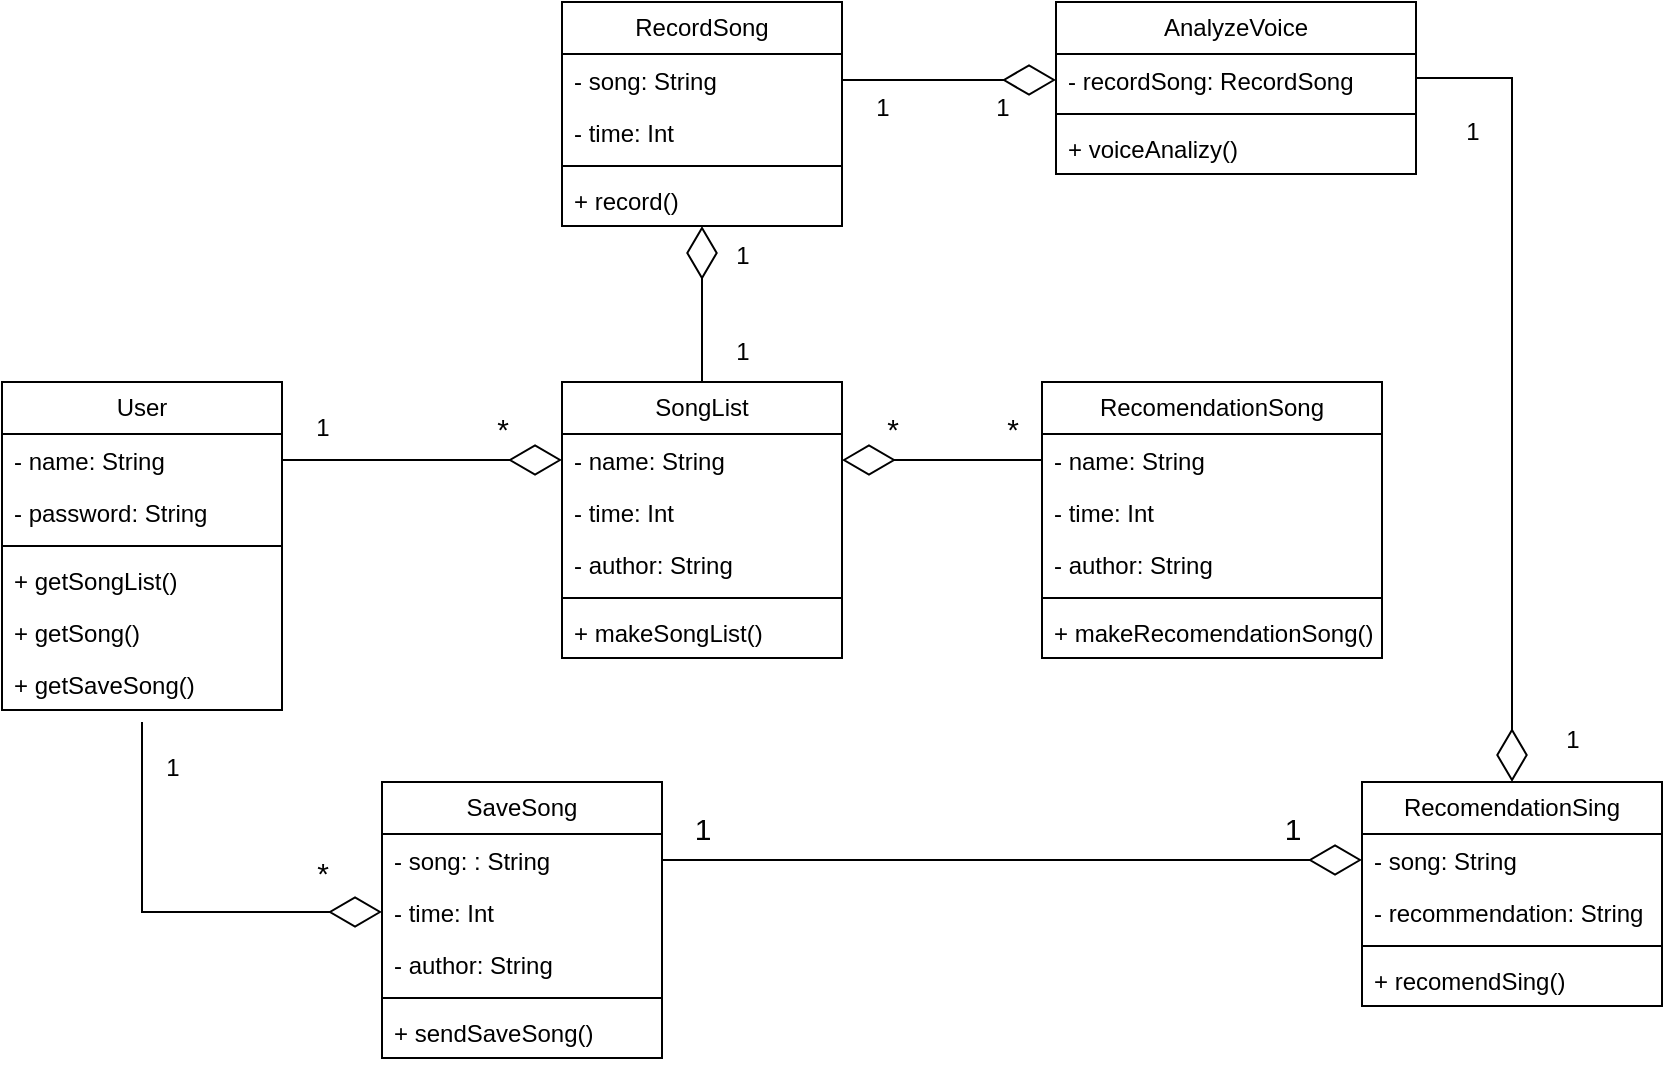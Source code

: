 <mxfile version="22.1.0" type="device">
  <diagram id="C5RBs43oDa-KdzZeNtuy" name="Page-1">
    <mxGraphModel dx="1434" dy="758" grid="1" gridSize="10" guides="1" tooltips="1" connect="1" arrows="1" fold="1" page="1" pageScale="1" pageWidth="827" pageHeight="1169" math="0" shadow="0">
      <root>
        <mxCell id="WIyWlLk6GJQsqaUBKTNV-0" />
        <mxCell id="WIyWlLk6GJQsqaUBKTNV-1" parent="WIyWlLk6GJQsqaUBKTNV-0" />
        <mxCell id="kTgmrr3Q-D8euTreQLD7-2" value="User" style="swimlane;fontStyle=0;childLayout=stackLayout;horizontal=1;startSize=26;fillColor=none;horizontalStack=0;resizeParent=1;resizeParentMax=0;resizeLast=0;collapsible=1;marginBottom=0;whiteSpace=wrap;html=1;" parent="WIyWlLk6GJQsqaUBKTNV-1" vertex="1">
          <mxGeometry x="120" y="230" width="140" height="164" as="geometry" />
        </mxCell>
        <mxCell id="kTgmrr3Q-D8euTreQLD7-3" value="- name: String" style="text;strokeColor=none;fillColor=none;align=left;verticalAlign=top;spacingLeft=4;spacingRight=4;overflow=hidden;rotatable=0;points=[[0,0.5],[1,0.5]];portConstraint=eastwest;whiteSpace=wrap;html=1;" parent="kTgmrr3Q-D8euTreQLD7-2" vertex="1">
          <mxGeometry y="26" width="140" height="26" as="geometry" />
        </mxCell>
        <mxCell id="kTgmrr3Q-D8euTreQLD7-4" value="- password: String" style="text;strokeColor=none;fillColor=none;align=left;verticalAlign=top;spacingLeft=4;spacingRight=4;overflow=hidden;rotatable=0;points=[[0,0.5],[1,0.5]];portConstraint=eastwest;whiteSpace=wrap;html=1;" parent="kTgmrr3Q-D8euTreQLD7-2" vertex="1">
          <mxGeometry y="52" width="140" height="26" as="geometry" />
        </mxCell>
        <mxCell id="PmIPoUWDXUNCOCi96NYK-18" value="" style="line;strokeWidth=1;fillColor=none;align=left;verticalAlign=middle;spacingTop=-1;spacingLeft=3;spacingRight=3;rotatable=0;labelPosition=right;points=[];portConstraint=eastwest;strokeColor=inherit;" parent="kTgmrr3Q-D8euTreQLD7-2" vertex="1">
          <mxGeometry y="78" width="140" height="8" as="geometry" />
        </mxCell>
        <mxCell id="PmIPoUWDXUNCOCi96NYK-16" value="+ getSongList()" style="text;strokeColor=none;fillColor=none;align=left;verticalAlign=top;spacingLeft=4;spacingRight=4;overflow=hidden;rotatable=0;points=[[0,0.5],[1,0.5]];portConstraint=eastwest;whiteSpace=wrap;html=1;" parent="kTgmrr3Q-D8euTreQLD7-2" vertex="1">
          <mxGeometry y="86" width="140" height="26" as="geometry" />
        </mxCell>
        <mxCell id="PmIPoUWDXUNCOCi96NYK-19" value="+ getSong()" style="text;strokeColor=none;fillColor=none;align=left;verticalAlign=top;spacingLeft=4;spacingRight=4;overflow=hidden;rotatable=0;points=[[0,0.5],[1,0.5]];portConstraint=eastwest;whiteSpace=wrap;html=1;" parent="kTgmrr3Q-D8euTreQLD7-2" vertex="1">
          <mxGeometry y="112" width="140" height="26" as="geometry" />
        </mxCell>
        <mxCell id="PmIPoUWDXUNCOCi96NYK-20" value="+ getSaveSong()" style="text;strokeColor=none;fillColor=none;align=left;verticalAlign=top;spacingLeft=4;spacingRight=4;overflow=hidden;rotatable=0;points=[[0,0.5],[1,0.5]];portConstraint=eastwest;whiteSpace=wrap;html=1;" parent="kTgmrr3Q-D8euTreQLD7-2" vertex="1">
          <mxGeometry y="138" width="140" height="26" as="geometry" />
        </mxCell>
        <mxCell id="kTgmrr3Q-D8euTreQLD7-6" value="SongList" style="swimlane;fontStyle=0;childLayout=stackLayout;horizontal=1;startSize=26;fillColor=none;horizontalStack=0;resizeParent=1;resizeParentMax=0;resizeLast=0;collapsible=1;marginBottom=0;whiteSpace=wrap;html=1;" parent="WIyWlLk6GJQsqaUBKTNV-1" vertex="1">
          <mxGeometry x="400" y="230" width="140" height="138" as="geometry" />
        </mxCell>
        <mxCell id="kTgmrr3Q-D8euTreQLD7-7" value="- name: String" style="text;strokeColor=none;fillColor=none;align=left;verticalAlign=top;spacingLeft=4;spacingRight=4;overflow=hidden;rotatable=0;points=[[0,0.5],[1,0.5]];portConstraint=eastwest;whiteSpace=wrap;html=1;" parent="kTgmrr3Q-D8euTreQLD7-6" vertex="1">
          <mxGeometry y="26" width="140" height="26" as="geometry" />
        </mxCell>
        <mxCell id="kTgmrr3Q-D8euTreQLD7-8" value="- time: Int" style="text;strokeColor=none;fillColor=none;align=left;verticalAlign=top;spacingLeft=4;spacingRight=4;overflow=hidden;rotatable=0;points=[[0,0.5],[1,0.5]];portConstraint=eastwest;whiteSpace=wrap;html=1;" parent="kTgmrr3Q-D8euTreQLD7-6" vertex="1">
          <mxGeometry y="52" width="140" height="26" as="geometry" />
        </mxCell>
        <mxCell id="kTgmrr3Q-D8euTreQLD7-9" value="- author: String" style="text;strokeColor=none;fillColor=none;align=left;verticalAlign=top;spacingLeft=4;spacingRight=4;overflow=hidden;rotatable=0;points=[[0,0.5],[1,0.5]];portConstraint=eastwest;whiteSpace=wrap;html=1;" parent="kTgmrr3Q-D8euTreQLD7-6" vertex="1">
          <mxGeometry y="78" width="140" height="26" as="geometry" />
        </mxCell>
        <mxCell id="PmIPoUWDXUNCOCi96NYK-22" value="" style="line;strokeWidth=1;fillColor=none;align=left;verticalAlign=middle;spacingTop=-1;spacingLeft=3;spacingRight=3;rotatable=0;labelPosition=right;points=[];portConstraint=eastwest;strokeColor=inherit;" parent="kTgmrr3Q-D8euTreQLD7-6" vertex="1">
          <mxGeometry y="104" width="140" height="8" as="geometry" />
        </mxCell>
        <mxCell id="PmIPoUWDXUNCOCi96NYK-21" value="+ makeSongList()" style="text;strokeColor=none;fillColor=none;align=left;verticalAlign=top;spacingLeft=4;spacingRight=4;overflow=hidden;rotatable=0;points=[[0,0.5],[1,0.5]];portConstraint=eastwest;whiteSpace=wrap;html=1;" parent="kTgmrr3Q-D8euTreQLD7-6" vertex="1">
          <mxGeometry y="112" width="140" height="26" as="geometry" />
        </mxCell>
        <mxCell id="kTgmrr3Q-D8euTreQLD7-15" value="1" style="text;html=1;align=center;verticalAlign=middle;resizable=0;points=[];autosize=1;strokeColor=none;fillColor=none;" parent="WIyWlLk6GJQsqaUBKTNV-1" vertex="1">
          <mxGeometry x="265" y="238" width="30" height="30" as="geometry" />
        </mxCell>
        <mxCell id="kTgmrr3Q-D8euTreQLD7-16" value="&lt;font style=&quot;font-size: 15px;&quot;&gt;*&lt;/font&gt;" style="text;html=1;align=center;verticalAlign=middle;resizable=0;points=[];autosize=1;strokeColor=none;fillColor=none;" parent="WIyWlLk6GJQsqaUBKTNV-1" vertex="1">
          <mxGeometry x="355" y="238" width="30" height="30" as="geometry" />
        </mxCell>
        <mxCell id="kTgmrr3Q-D8euTreQLD7-17" value="SaveSong" style="swimlane;fontStyle=0;childLayout=stackLayout;horizontal=1;startSize=26;fillColor=none;horizontalStack=0;resizeParent=1;resizeParentMax=0;resizeLast=0;collapsible=1;marginBottom=0;whiteSpace=wrap;html=1;" parent="WIyWlLk6GJQsqaUBKTNV-1" vertex="1">
          <mxGeometry x="310" y="430" width="140" height="138" as="geometry" />
        </mxCell>
        <mxCell id="kTgmrr3Q-D8euTreQLD7-18" value="- song: : String" style="text;strokeColor=none;fillColor=none;align=left;verticalAlign=top;spacingLeft=4;spacingRight=4;overflow=hidden;rotatable=0;points=[[0,0.5],[1,0.5]];portConstraint=eastwest;whiteSpace=wrap;html=1;" parent="kTgmrr3Q-D8euTreQLD7-17" vertex="1">
          <mxGeometry y="26" width="140" height="26" as="geometry" />
        </mxCell>
        <mxCell id="kTgmrr3Q-D8euTreQLD7-19" value="- time: Int" style="text;strokeColor=none;fillColor=none;align=left;verticalAlign=top;spacingLeft=4;spacingRight=4;overflow=hidden;rotatable=0;points=[[0,0.5],[1,0.5]];portConstraint=eastwest;whiteSpace=wrap;html=1;" parent="kTgmrr3Q-D8euTreQLD7-17" vertex="1">
          <mxGeometry y="52" width="140" height="26" as="geometry" />
        </mxCell>
        <mxCell id="kTgmrr3Q-D8euTreQLD7-20" value="- author: String" style="text;strokeColor=none;fillColor=none;align=left;verticalAlign=top;spacingLeft=4;spacingRight=4;overflow=hidden;rotatable=0;points=[[0,0.5],[1,0.5]];portConstraint=eastwest;whiteSpace=wrap;html=1;" parent="kTgmrr3Q-D8euTreQLD7-17" vertex="1">
          <mxGeometry y="78" width="140" height="26" as="geometry" />
        </mxCell>
        <mxCell id="PmIPoUWDXUNCOCi96NYK-37" value="" style="line;strokeWidth=1;fillColor=none;align=left;verticalAlign=middle;spacingTop=-1;spacingLeft=3;spacingRight=3;rotatable=0;labelPosition=right;points=[];portConstraint=eastwest;strokeColor=inherit;" parent="kTgmrr3Q-D8euTreQLD7-17" vertex="1">
          <mxGeometry y="104" width="140" height="8" as="geometry" />
        </mxCell>
        <mxCell id="PmIPoUWDXUNCOCi96NYK-36" value="+ sendSaveSong()" style="text;strokeColor=none;fillColor=none;align=left;verticalAlign=top;spacingLeft=4;spacingRight=4;overflow=hidden;rotatable=0;points=[[0,0.5],[1,0.5]];portConstraint=eastwest;whiteSpace=wrap;html=1;" parent="kTgmrr3Q-D8euTreQLD7-17" vertex="1">
          <mxGeometry y="112" width="140" height="26" as="geometry" />
        </mxCell>
        <mxCell id="kTgmrr3Q-D8euTreQLD7-22" value="1" style="text;html=1;align=center;verticalAlign=middle;resizable=0;points=[];autosize=1;strokeColor=none;fillColor=none;" parent="WIyWlLk6GJQsqaUBKTNV-1" vertex="1">
          <mxGeometry x="190" y="408" width="30" height="30" as="geometry" />
        </mxCell>
        <mxCell id="kTgmrr3Q-D8euTreQLD7-23" value="&lt;font style=&quot;font-size: 15px;&quot;&gt;*&lt;/font&gt;" style="text;html=1;align=center;verticalAlign=middle;resizable=0;points=[];autosize=1;strokeColor=none;fillColor=none;" parent="WIyWlLk6GJQsqaUBKTNV-1" vertex="1">
          <mxGeometry x="265" y="460" width="30" height="30" as="geometry" />
        </mxCell>
        <mxCell id="kTgmrr3Q-D8euTreQLD7-28" value="RecomendationSing" style="swimlane;fontStyle=0;childLayout=stackLayout;horizontal=1;startSize=26;fillColor=none;horizontalStack=0;resizeParent=1;resizeParentMax=0;resizeLast=0;collapsible=1;marginBottom=0;whiteSpace=wrap;html=1;" parent="WIyWlLk6GJQsqaUBKTNV-1" vertex="1">
          <mxGeometry x="800" y="430" width="150" height="112" as="geometry" />
        </mxCell>
        <mxCell id="kTgmrr3Q-D8euTreQLD7-29" value="- song: String" style="text;strokeColor=none;fillColor=none;align=left;verticalAlign=top;spacingLeft=4;spacingRight=4;overflow=hidden;rotatable=0;points=[[0,0.5],[1,0.5]];portConstraint=eastwest;whiteSpace=wrap;html=1;" parent="kTgmrr3Q-D8euTreQLD7-28" vertex="1">
          <mxGeometry y="26" width="150" height="26" as="geometry" />
        </mxCell>
        <mxCell id="kTgmrr3Q-D8euTreQLD7-30" value="- recommendation: String" style="text;strokeColor=none;fillColor=none;align=left;verticalAlign=top;spacingLeft=4;spacingRight=4;overflow=hidden;rotatable=0;points=[[0,0.5],[1,0.5]];portConstraint=eastwest;whiteSpace=wrap;html=1;" parent="kTgmrr3Q-D8euTreQLD7-28" vertex="1">
          <mxGeometry y="52" width="150" height="26" as="geometry" />
        </mxCell>
        <mxCell id="PmIPoUWDXUNCOCi96NYK-35" value="" style="line;strokeWidth=1;fillColor=none;align=left;verticalAlign=middle;spacingTop=-1;spacingLeft=3;spacingRight=3;rotatable=0;labelPosition=right;points=[];portConstraint=eastwest;strokeColor=inherit;" parent="kTgmrr3Q-D8euTreQLD7-28" vertex="1">
          <mxGeometry y="78" width="150" height="8" as="geometry" />
        </mxCell>
        <mxCell id="PmIPoUWDXUNCOCi96NYK-34" value="+ recomendSing()" style="text;strokeColor=none;fillColor=none;align=left;verticalAlign=top;spacingLeft=4;spacingRight=4;overflow=hidden;rotatable=0;points=[[0,0.5],[1,0.5]];portConstraint=eastwest;whiteSpace=wrap;html=1;" parent="kTgmrr3Q-D8euTreQLD7-28" vertex="1">
          <mxGeometry y="86" width="150" height="26" as="geometry" />
        </mxCell>
        <mxCell id="kTgmrr3Q-D8euTreQLD7-35" value="&lt;span style=&quot;font-size: 15px;&quot;&gt;1&lt;/span&gt;" style="text;html=1;align=center;verticalAlign=middle;resizable=0;points=[];autosize=1;strokeColor=none;fillColor=none;" parent="WIyWlLk6GJQsqaUBKTNV-1" vertex="1">
          <mxGeometry x="455" y="438" width="30" height="30" as="geometry" />
        </mxCell>
        <mxCell id="kTgmrr3Q-D8euTreQLD7-36" value="RecordSong" style="swimlane;fontStyle=0;childLayout=stackLayout;horizontal=1;startSize=26;fillColor=none;horizontalStack=0;resizeParent=1;resizeParentMax=0;resizeLast=0;collapsible=1;marginBottom=0;whiteSpace=wrap;html=1;" parent="WIyWlLk6GJQsqaUBKTNV-1" vertex="1">
          <mxGeometry x="400" y="40" width="140" height="112" as="geometry" />
        </mxCell>
        <mxCell id="kTgmrr3Q-D8euTreQLD7-37" value="- song: String" style="text;strokeColor=none;fillColor=none;align=left;verticalAlign=top;spacingLeft=4;spacingRight=4;overflow=hidden;rotatable=0;points=[[0,0.5],[1,0.5]];portConstraint=eastwest;whiteSpace=wrap;html=1;" parent="kTgmrr3Q-D8euTreQLD7-36" vertex="1">
          <mxGeometry y="26" width="140" height="26" as="geometry" />
        </mxCell>
        <mxCell id="kTgmrr3Q-D8euTreQLD7-38" value="- time: Int" style="text;strokeColor=none;fillColor=none;align=left;verticalAlign=top;spacingLeft=4;spacingRight=4;overflow=hidden;rotatable=0;points=[[0,0.5],[1,0.5]];portConstraint=eastwest;whiteSpace=wrap;html=1;" parent="kTgmrr3Q-D8euTreQLD7-36" vertex="1">
          <mxGeometry y="52" width="140" height="26" as="geometry" />
        </mxCell>
        <mxCell id="PmIPoUWDXUNCOCi96NYK-26" value="" style="line;strokeWidth=1;fillColor=none;align=left;verticalAlign=middle;spacingTop=-1;spacingLeft=3;spacingRight=3;rotatable=0;labelPosition=right;points=[];portConstraint=eastwest;strokeColor=inherit;" parent="kTgmrr3Q-D8euTreQLD7-36" vertex="1">
          <mxGeometry y="78" width="140" height="8" as="geometry" />
        </mxCell>
        <mxCell id="PmIPoUWDXUNCOCi96NYK-25" value="+ record()" style="text;strokeColor=none;fillColor=none;align=left;verticalAlign=top;spacingLeft=4;spacingRight=4;overflow=hidden;rotatable=0;points=[[0,0.5],[1,0.5]];portConstraint=eastwest;whiteSpace=wrap;html=1;" parent="kTgmrr3Q-D8euTreQLD7-36" vertex="1">
          <mxGeometry y="86" width="140" height="26" as="geometry" />
        </mxCell>
        <mxCell id="kTgmrr3Q-D8euTreQLD7-41" value="1" style="text;html=1;align=center;verticalAlign=middle;resizable=0;points=[];autosize=1;strokeColor=none;fillColor=none;" parent="WIyWlLk6GJQsqaUBKTNV-1" vertex="1">
          <mxGeometry x="475" y="200" width="30" height="30" as="geometry" />
        </mxCell>
        <mxCell id="kTgmrr3Q-D8euTreQLD7-42" value="1" style="text;html=1;align=center;verticalAlign=middle;resizable=0;points=[];autosize=1;strokeColor=none;fillColor=none;" parent="WIyWlLk6GJQsqaUBKTNV-1" vertex="1">
          <mxGeometry x="475" y="152" width="30" height="30" as="geometry" />
        </mxCell>
        <mxCell id="kTgmrr3Q-D8euTreQLD7-43" value="AnalyzeVoice" style="swimlane;fontStyle=0;childLayout=stackLayout;horizontal=1;startSize=26;fillColor=none;horizontalStack=0;resizeParent=1;resizeParentMax=0;resizeLast=0;collapsible=1;marginBottom=0;whiteSpace=wrap;html=1;" parent="WIyWlLk6GJQsqaUBKTNV-1" vertex="1">
          <mxGeometry x="647" y="40" width="180" height="86" as="geometry" />
        </mxCell>
        <mxCell id="kTgmrr3Q-D8euTreQLD7-44" value="- recordSong: RecordSong" style="text;strokeColor=none;fillColor=none;align=left;verticalAlign=top;spacingLeft=4;spacingRight=4;overflow=hidden;rotatable=0;points=[[0,0.5],[1,0.5]];portConstraint=eastwest;whiteSpace=wrap;html=1;" parent="kTgmrr3Q-D8euTreQLD7-43" vertex="1">
          <mxGeometry y="26" width="180" height="26" as="geometry" />
        </mxCell>
        <mxCell id="PmIPoUWDXUNCOCi96NYK-30" value="" style="line;strokeWidth=1;fillColor=none;align=left;verticalAlign=middle;spacingTop=-1;spacingLeft=3;spacingRight=3;rotatable=0;labelPosition=right;points=[];portConstraint=eastwest;strokeColor=inherit;" parent="kTgmrr3Q-D8euTreQLD7-43" vertex="1">
          <mxGeometry y="52" width="180" height="8" as="geometry" />
        </mxCell>
        <mxCell id="PmIPoUWDXUNCOCi96NYK-29" value="+ voiceAnalizy()" style="text;strokeColor=none;fillColor=none;align=left;verticalAlign=top;spacingLeft=4;spacingRight=4;overflow=hidden;rotatable=0;points=[[0,0.5],[1,0.5]];portConstraint=eastwest;whiteSpace=wrap;html=1;" parent="kTgmrr3Q-D8euTreQLD7-43" vertex="1">
          <mxGeometry y="60" width="180" height="26" as="geometry" />
        </mxCell>
        <mxCell id="kTgmrr3Q-D8euTreQLD7-48" value="1" style="text;html=1;align=center;verticalAlign=middle;resizable=0;points=[];autosize=1;strokeColor=none;fillColor=none;" parent="WIyWlLk6GJQsqaUBKTNV-1" vertex="1">
          <mxGeometry x="545" y="78" width="30" height="30" as="geometry" />
        </mxCell>
        <mxCell id="kTgmrr3Q-D8euTreQLD7-49" value="1" style="text;html=1;align=center;verticalAlign=middle;resizable=0;points=[];autosize=1;strokeColor=none;fillColor=none;" parent="WIyWlLk6GJQsqaUBKTNV-1" vertex="1">
          <mxGeometry x="605" y="78" width="30" height="30" as="geometry" />
        </mxCell>
        <mxCell id="kTgmrr3Q-D8euTreQLD7-50" value="" style="endArrow=diamondThin;endFill=0;endSize=24;html=1;rounded=0;exitX=1;exitY=0.5;exitDx=0;exitDy=0;entryX=0;entryY=0.5;entryDx=0;entryDy=0;" parent="WIyWlLk6GJQsqaUBKTNV-1" source="kTgmrr3Q-D8euTreQLD7-37" target="kTgmrr3Q-D8euTreQLD7-44" edge="1">
          <mxGeometry width="160" relative="1" as="geometry">
            <mxPoint x="320" y="310" as="sourcePoint" />
            <mxPoint x="480" y="310" as="targetPoint" />
          </mxGeometry>
        </mxCell>
        <mxCell id="kTgmrr3Q-D8euTreQLD7-51" value="RecomendationSong" style="swimlane;fontStyle=0;childLayout=stackLayout;horizontal=1;startSize=26;fillColor=none;horizontalStack=0;resizeParent=1;resizeParentMax=0;resizeLast=0;collapsible=1;marginBottom=0;whiteSpace=wrap;html=1;" parent="WIyWlLk6GJQsqaUBKTNV-1" vertex="1">
          <mxGeometry x="640" y="230" width="170" height="138" as="geometry" />
        </mxCell>
        <mxCell id="kTgmrr3Q-D8euTreQLD7-52" value="- name: String" style="text;strokeColor=none;fillColor=none;align=left;verticalAlign=top;spacingLeft=4;spacingRight=4;overflow=hidden;rotatable=0;points=[[0,0.5],[1,0.5]];portConstraint=eastwest;whiteSpace=wrap;html=1;" parent="kTgmrr3Q-D8euTreQLD7-51" vertex="1">
          <mxGeometry y="26" width="170" height="26" as="geometry" />
        </mxCell>
        <mxCell id="kTgmrr3Q-D8euTreQLD7-53" value="- time: Int" style="text;strokeColor=none;fillColor=none;align=left;verticalAlign=top;spacingLeft=4;spacingRight=4;overflow=hidden;rotatable=0;points=[[0,0.5],[1,0.5]];portConstraint=eastwest;whiteSpace=wrap;html=1;" parent="kTgmrr3Q-D8euTreQLD7-51" vertex="1">
          <mxGeometry y="52" width="170" height="26" as="geometry" />
        </mxCell>
        <mxCell id="kTgmrr3Q-D8euTreQLD7-54" value="- author: String" style="text;strokeColor=none;fillColor=none;align=left;verticalAlign=top;spacingLeft=4;spacingRight=4;overflow=hidden;rotatable=0;points=[[0,0.5],[1,0.5]];portConstraint=eastwest;whiteSpace=wrap;html=1;" parent="kTgmrr3Q-D8euTreQLD7-51" vertex="1">
          <mxGeometry y="78" width="170" height="26" as="geometry" />
        </mxCell>
        <mxCell id="PmIPoUWDXUNCOCi96NYK-24" value="" style="line;strokeWidth=1;fillColor=none;align=left;verticalAlign=middle;spacingTop=-1;spacingLeft=3;spacingRight=3;rotatable=0;labelPosition=right;points=[];portConstraint=eastwest;strokeColor=inherit;" parent="kTgmrr3Q-D8euTreQLD7-51" vertex="1">
          <mxGeometry y="104" width="170" height="8" as="geometry" />
        </mxCell>
        <mxCell id="PmIPoUWDXUNCOCi96NYK-23" value="+ makeRecomendationSong()" style="text;strokeColor=none;fillColor=none;align=left;verticalAlign=top;spacingLeft=4;spacingRight=4;overflow=hidden;rotatable=0;points=[[0,0.5],[1,0.5]];portConstraint=eastwest;whiteSpace=wrap;html=1;" parent="kTgmrr3Q-D8euTreQLD7-51" vertex="1">
          <mxGeometry y="112" width="170" height="26" as="geometry" />
        </mxCell>
        <mxCell id="kTgmrr3Q-D8euTreQLD7-57" value="" style="endArrow=diamondThin;endFill=0;endSize=24;html=1;rounded=0;exitX=0;exitY=0.5;exitDx=0;exitDy=0;entryX=1;entryY=0.5;entryDx=0;entryDy=0;" parent="WIyWlLk6GJQsqaUBKTNV-1" source="kTgmrr3Q-D8euTreQLD7-52" target="kTgmrr3Q-D8euTreQLD7-7" edge="1">
          <mxGeometry width="160" relative="1" as="geometry">
            <mxPoint x="320" y="310" as="sourcePoint" />
            <mxPoint x="480" y="310" as="targetPoint" />
          </mxGeometry>
        </mxCell>
        <mxCell id="kTgmrr3Q-D8euTreQLD7-58" value="&lt;font style=&quot;font-size: 15px;&quot;&gt;*&lt;/font&gt;" style="text;html=1;align=center;verticalAlign=middle;resizable=0;points=[];autosize=1;strokeColor=none;fillColor=none;" parent="WIyWlLk6GJQsqaUBKTNV-1" vertex="1">
          <mxGeometry x="610" y="238" width="30" height="30" as="geometry" />
        </mxCell>
        <mxCell id="kTgmrr3Q-D8euTreQLD7-59" value="&lt;font style=&quot;font-size: 15px;&quot;&gt;*&lt;/font&gt;" style="text;html=1;align=center;verticalAlign=middle;resizable=0;points=[];autosize=1;strokeColor=none;fillColor=none;" parent="WIyWlLk6GJQsqaUBKTNV-1" vertex="1">
          <mxGeometry x="550" y="238" width="30" height="30" as="geometry" />
        </mxCell>
        <mxCell id="cgauq4wz9crI9HKo8Bqo-0" value="" style="endArrow=diamondThin;endFill=0;endSize=24;html=1;rounded=0;entryX=0.5;entryY=0;entryDx=0;entryDy=0;exitX=1;exitY=0.5;exitDx=0;exitDy=0;" parent="WIyWlLk6GJQsqaUBKTNV-1" target="kTgmrr3Q-D8euTreQLD7-28" edge="1">
          <mxGeometry width="160" relative="1" as="geometry">
            <mxPoint x="827" y="78" as="sourcePoint" />
            <mxPoint x="875" y="427" as="targetPoint" />
            <Array as="points">
              <mxPoint x="840" y="78" />
              <mxPoint x="875" y="78" />
            </Array>
          </mxGeometry>
        </mxCell>
        <mxCell id="cgauq4wz9crI9HKo8Bqo-1" value="1" style="text;html=1;align=center;verticalAlign=middle;resizable=0;points=[];autosize=1;strokeColor=none;fillColor=none;" parent="WIyWlLk6GJQsqaUBKTNV-1" vertex="1">
          <mxGeometry x="840" y="90" width="30" height="30" as="geometry" />
        </mxCell>
        <mxCell id="cgauq4wz9crI9HKo8Bqo-2" value="1" style="text;html=1;align=center;verticalAlign=middle;resizable=0;points=[];autosize=1;strokeColor=none;fillColor=none;" parent="WIyWlLk6GJQsqaUBKTNV-1" vertex="1">
          <mxGeometry x="890" y="394" width="30" height="30" as="geometry" />
        </mxCell>
        <mxCell id="cgauq4wz9crI9HKo8Bqo-3" value="&lt;font style=&quot;font-size: 15px;&quot;&gt;1&lt;/font&gt;" style="text;html=1;align=center;verticalAlign=middle;resizable=0;points=[];autosize=1;strokeColor=none;fillColor=none;" parent="WIyWlLk6GJQsqaUBKTNV-1" vertex="1">
          <mxGeometry x="750" y="438" width="30" height="30" as="geometry" />
        </mxCell>
        <mxCell id="WkVwzwK_5C--z63b7u0c-0" value="" style="endArrow=diamondThin;endFill=0;endSize=24;html=1;rounded=0;exitX=1;exitY=0.5;exitDx=0;exitDy=0;entryX=0;entryY=0.5;entryDx=0;entryDy=0;" parent="WIyWlLk6GJQsqaUBKTNV-1" source="kTgmrr3Q-D8euTreQLD7-3" target="kTgmrr3Q-D8euTreQLD7-7" edge="1">
          <mxGeometry width="160" relative="1" as="geometry">
            <mxPoint x="650" y="420" as="sourcePoint" />
            <mxPoint x="810" y="420" as="targetPoint" />
          </mxGeometry>
        </mxCell>
        <mxCell id="WkVwzwK_5C--z63b7u0c-1" value="" style="endArrow=diamondThin;endFill=0;endSize=24;html=1;rounded=0;entryX=0;entryY=0.5;entryDx=0;entryDy=0;" parent="WIyWlLk6GJQsqaUBKTNV-1" target="kTgmrr3Q-D8euTreQLD7-19" edge="1">
          <mxGeometry width="160" relative="1" as="geometry">
            <mxPoint x="190" y="400" as="sourcePoint" />
            <mxPoint x="810" y="420" as="targetPoint" />
            <Array as="points">
              <mxPoint x="190" y="495" />
            </Array>
          </mxGeometry>
        </mxCell>
        <mxCell id="WkVwzwK_5C--z63b7u0c-2" value="" style="endArrow=diamondThin;endFill=0;endSize=24;html=1;rounded=0;exitX=1;exitY=0.5;exitDx=0;exitDy=0;entryX=0;entryY=0.5;entryDx=0;entryDy=0;" parent="WIyWlLk6GJQsqaUBKTNV-1" source="kTgmrr3Q-D8euTreQLD7-18" target="kTgmrr3Q-D8euTreQLD7-29" edge="1">
          <mxGeometry width="160" relative="1" as="geometry">
            <mxPoint x="650" y="420" as="sourcePoint" />
            <mxPoint x="810" y="420" as="targetPoint" />
          </mxGeometry>
        </mxCell>
        <mxCell id="WkVwzwK_5C--z63b7u0c-3" value="" style="endArrow=diamondThin;endFill=0;endSize=24;html=1;rounded=0;exitX=0.5;exitY=0;exitDx=0;exitDy=0;" parent="WIyWlLk6GJQsqaUBKTNV-1" source="kTgmrr3Q-D8euTreQLD7-6" target="PmIPoUWDXUNCOCi96NYK-25" edge="1">
          <mxGeometry width="160" relative="1" as="geometry">
            <mxPoint x="650" y="420" as="sourcePoint" />
            <mxPoint x="470" y="160" as="targetPoint" />
          </mxGeometry>
        </mxCell>
      </root>
    </mxGraphModel>
  </diagram>
</mxfile>
